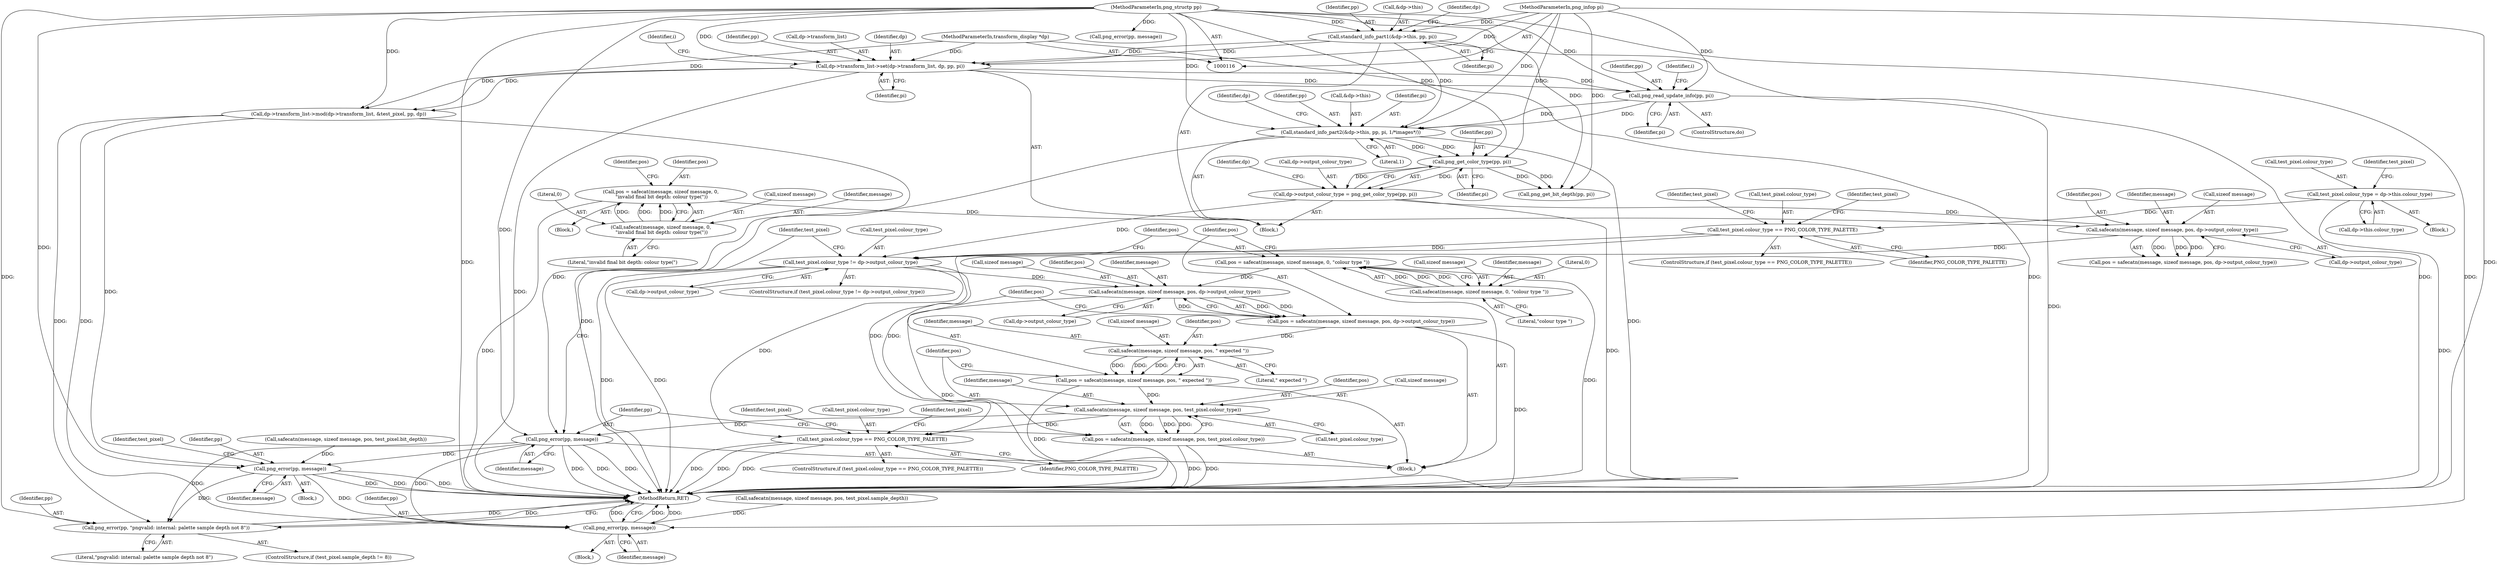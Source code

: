 digraph "1_Android_9d4853418ab2f754c2b63e091c29c5529b8b86ca_149@pointer" {
"1000366" [label="(Call,safecatn(message, sizeof message, pos, dp->output_colour_type))"];
"1000356" [label="(Call,pos = safecat(message, sizeof message, 0, \"colour type \"))"];
"1000358" [label="(Call,safecat(message, sizeof message, 0, \"colour type \"))"];
"1000346" [label="(Call,test_pixel.colour_type != dp->output_colour_type)"];
"1000291" [label="(Call,test_pixel.colour_type == PNG_COLOR_TYPE_PALETTE)"];
"1000272" [label="(Call,test_pixel.colour_type = dp->this.colour_type)"];
"1000235" [label="(Call,safecatn(message, sizeof message, pos, dp->output_colour_type))"];
"1000225" [label="(Call,pos = safecat(message, sizeof message, 0,\n \"invalid final bit depth: colour type(\"))"];
"1000227" [label="(Call,safecat(message, sizeof message, 0,\n \"invalid final bit depth: colour type(\"))"];
"1000160" [label="(Call,dp->output_colour_type = png_get_color_type(pp, pi))"];
"1000164" [label="(Call,png_get_color_type(pp, pi))"];
"1000152" [label="(Call,standard_info_part2(&dp->this, pp, pi, 1/*images*/))"];
"1000121" [label="(Call,standard_info_part1(&dp->this, pp, pi))"];
"1000118" [label="(MethodParameterIn,png_structp pp)"];
"1000119" [label="(MethodParameterIn,png_infop pi)"];
"1000145" [label="(Call,png_read_update_info(pp, pi))"];
"1000128" [label="(Call,dp->transform_list->set(dp->transform_list, dp, pp, pi))"];
"1000117" [label="(MethodParameterIn,transform_display *dp)"];
"1000364" [label="(Call,pos = safecatn(message, sizeof message, pos, dp->output_colour_type))"];
"1000376" [label="(Call,safecat(message, sizeof message, pos, \" expected \"))"];
"1000374" [label="(Call,pos = safecat(message, sizeof message, pos, \" expected \"))"];
"1000384" [label="(Call,safecatn(message, sizeof message, pos, test_pixel.colour_type))"];
"1000382" [label="(Call,pos = safecatn(message, sizeof message, pos, test_pixel.colour_type))"];
"1000392" [label="(Call,png_error(pp, message))"];
"1000442" [label="(Call,png_error(pp, message))"];
"1000458" [label="(Call,png_error(pp, \"pngvalid: internal: palette sample depth not 8\"))"];
"1000509" [label="(Call,png_error(pp, message))"];
"1000446" [label="(Call,test_pixel.colour_type == PNG_COLOR_TYPE_PALETTE)"];
"1000283" [label="(Identifier,test_pixel)"];
"1000227" [label="(Call,safecat(message, sizeof message, 0,\n \"invalid final bit depth: colour type(\"))"];
"1000133" [label="(Identifier,pp)"];
"1000465" [label="(Identifier,test_pixel)"];
"1000385" [label="(Identifier,message)"];
"1000388" [label="(Identifier,pos)"];
"1000226" [label="(Identifier,pos)"];
"1000359" [label="(Identifier,message)"];
"1000443" [label="(Identifier,pp)"];
"1000134" [label="(Identifier,pi)"];
"1000118" [label="(MethodParameterIn,png_structp pp)"];
"1000367" [label="(Identifier,message)"];
"1000264" [label="(Block,)"];
"1000458" [label="(Call,png_error(pp, \"pngvalid: internal: palette sample depth not 8\"))"];
"1000166" [label="(Identifier,pi)"];
"1000386" [label="(Call,sizeof message)"];
"1000357" [label="(Identifier,pos)"];
"1000272" [label="(Call,test_pixel.colour_type = dp->this.colour_type)"];
"1000129" [label="(Call,dp->transform_list)"];
"1000442" [label="(Call,png_error(pp, message))"];
"1000127" [label="(Identifier,pi)"];
"1000510" [label="(Identifier,pp)"];
"1000364" [label="(Call,pos = safecatn(message, sizeof message, pos, dp->output_colour_type))"];
"1000375" [label="(Identifier,pos)"];
"1000233" [label="(Call,pos = safecatn(message, sizeof message, pos, dp->output_colour_type))"];
"1000371" [label="(Call,dp->output_colour_type)"];
"1000298" [label="(Identifier,test_pixel)"];
"1000362" [label="(Literal,0)"];
"1000450" [label="(Identifier,PNG_COLOR_TYPE_PALETTE)"];
"1000132" [label="(Identifier,dp)"];
"1000434" [label="(Call,safecatn(message, sizeof message, pos, test_pixel.bit_depth))"];
"1000225" [label="(Call,pos = safecat(message, sizeof message, 0,\n \"invalid final bit depth: colour type(\"))"];
"1000470" [label="(Block,)"];
"1000222" [label="(Block,)"];
"1000165" [label="(Identifier,pp)"];
"1000460" [label="(Literal,\"pngvalid: internal: palette sample depth not 8\")"];
"1000366" [label="(Call,safecatn(message, sizeof message, pos, dp->output_colour_type))"];
"1000152" [label="(Call,standard_info_part2(&dp->this, pp, pi, 1/*images*/))"];
"1000381" [label="(Literal,\" expected \")"];
"1000119" [label="(MethodParameterIn,png_infop pi)"];
"1000159" [label="(Literal,1)"];
"1000120" [label="(Block,)"];
"1000261" [label="(Call,png_error(pp, message))"];
"1000162" [label="(Identifier,dp)"];
"1000138" [label="(Identifier,i)"];
"1000157" [label="(Identifier,pp)"];
"1000392" [label="(Call,png_error(pp, message))"];
"1000144" [label="(ControlStructure,do)"];
"1000229" [label="(Call,sizeof message)"];
"1000345" [label="(ControlStructure,if (test_pixel.colour_type != dp->output_colour_type))"];
"1000117" [label="(MethodParameterIn,transform_display *dp)"];
"1000376" [label="(Call,safecat(message, sizeof message, pos, \" expected \"))"];
"1000382" [label="(Call,pos = safecatn(message, sizeof message, pos, test_pixel.colour_type))"];
"1000384" [label="(Call,safecatn(message, sizeof message, pos, test_pixel.colour_type))"];
"1000235" [label="(Call,safecatn(message, sizeof message, pos, dp->output_colour_type))"];
"1000446" [label="(Call,test_pixel.colour_type == PNG_COLOR_TYPE_PALETTE)"];
"1000228" [label="(Identifier,message)"];
"1000153" [label="(Call,&dp->this)"];
"1000350" [label="(Call,dp->output_colour_type)"];
"1000232" [label="(Literal,\"invalid final bit depth: colour type(\")"];
"1000511" [label="(Identifier,message)"];
"1000448" [label="(Identifier,test_pixel)"];
"1000393" [label="(Identifier,pp)"];
"1000444" [label="(Identifier,message)"];
"1000169" [label="(Identifier,dp)"];
"1000459" [label="(Identifier,pp)"];
"1000161" [label="(Call,dp->output_colour_type)"];
"1000452" [label="(ControlStructure,if (test_pixel.sample_depth != 8))"];
"1000455" [label="(Identifier,test_pixel)"];
"1000291" [label="(Call,test_pixel.colour_type == PNG_COLOR_TYPE_PALETTE)"];
"1000383" [label="(Identifier,pos)"];
"1000380" [label="(Identifier,pos)"];
"1000337" [label="(Call,dp->transform_list->mod(dp->transform_list, &test_pixel, pp, dp))"];
"1000447" [label="(Call,test_pixel.colour_type)"];
"1000292" [label="(Call,test_pixel.colour_type)"];
"1000377" [label="(Identifier,message)"];
"1000240" [label="(Call,dp->output_colour_type)"];
"1000234" [label="(Identifier,pos)"];
"1000126" [label="(Identifier,pp)"];
"1000374" [label="(Call,pos = safecat(message, sizeof message, pos, \" expected \"))"];
"1000363" [label="(Literal,\"colour type \")"];
"1000146" [label="(Identifier,pp)"];
"1000290" [label="(ControlStructure,if (test_pixel.colour_type == PNG_COLOR_TYPE_PALETTE))"];
"1000121" [label="(Call,standard_info_part1(&dp->this, pp, pi))"];
"1000346" [label="(Call,test_pixel.colour_type != dp->output_colour_type)"];
"1000158" [label="(Identifier,pi)"];
"1000445" [label="(ControlStructure,if (test_pixel.colour_type == PNG_COLOR_TYPE_PALETTE))"];
"1000304" [label="(Identifier,test_pixel)"];
"1000365" [label="(Identifier,pos)"];
"1000122" [label="(Call,&dp->this)"];
"1000147" [label="(Identifier,pi)"];
"1000394" [label="(Identifier,message)"];
"1000512" [label="(MethodReturn,RET)"];
"1000276" [label="(Call,dp->this.colour_type)"];
"1000347" [label="(Call,test_pixel.colour_type)"];
"1000378" [label="(Call,sizeof message)"];
"1000239" [label="(Identifier,pos)"];
"1000128" [label="(Call,dp->transform_list->set(dp->transform_list, dp, pp, pi))"];
"1000150" [label="(Identifier,i)"];
"1000389" [label="(Call,test_pixel.colour_type)"];
"1000368" [label="(Call,sizeof message)"];
"1000509" [label="(Call,png_error(pp, message))"];
"1000295" [label="(Identifier,PNG_COLOR_TYPE_PALETTE)"];
"1000164" [label="(Call,png_get_color_type(pp, pi))"];
"1000145" [label="(Call,png_read_update_info(pp, pi))"];
"1000171" [label="(Call,png_get_bit_depth(pp, pi))"];
"1000130" [label="(Identifier,dp)"];
"1000236" [label="(Identifier,message)"];
"1000501" [label="(Call,safecatn(message, sizeof message, pos, test_pixel.sample_depth))"];
"1000370" [label="(Identifier,pos)"];
"1000273" [label="(Call,test_pixel.colour_type)"];
"1000356" [label="(Call,pos = safecat(message, sizeof message, 0, \"colour type \"))"];
"1000358" [label="(Call,safecat(message, sizeof message, 0, \"colour type \"))"];
"1000231" [label="(Literal,0)"];
"1000237" [label="(Call,sizeof message)"];
"1000398" [label="(Identifier,test_pixel)"];
"1000360" [label="(Call,sizeof message)"];
"1000353" [label="(Block,)"];
"1000160" [label="(Call,dp->output_colour_type = png_get_color_type(pp, pi))"];
"1000403" [label="(Block,)"];
"1000366" -> "1000364"  [label="AST: "];
"1000366" -> "1000371"  [label="CFG: "];
"1000367" -> "1000366"  [label="AST: "];
"1000368" -> "1000366"  [label="AST: "];
"1000370" -> "1000366"  [label="AST: "];
"1000371" -> "1000366"  [label="AST: "];
"1000364" -> "1000366"  [label="CFG: "];
"1000366" -> "1000512"  [label="DDG: "];
"1000366" -> "1000364"  [label="DDG: "];
"1000366" -> "1000364"  [label="DDG: "];
"1000366" -> "1000364"  [label="DDG: "];
"1000356" -> "1000366"  [label="DDG: "];
"1000346" -> "1000366"  [label="DDG: "];
"1000356" -> "1000353"  [label="AST: "];
"1000356" -> "1000358"  [label="CFG: "];
"1000357" -> "1000356"  [label="AST: "];
"1000358" -> "1000356"  [label="AST: "];
"1000365" -> "1000356"  [label="CFG: "];
"1000356" -> "1000512"  [label="DDG: "];
"1000358" -> "1000356"  [label="DDG: "];
"1000358" -> "1000356"  [label="DDG: "];
"1000358" -> "1000356"  [label="DDG: "];
"1000358" -> "1000363"  [label="CFG: "];
"1000359" -> "1000358"  [label="AST: "];
"1000360" -> "1000358"  [label="AST: "];
"1000362" -> "1000358"  [label="AST: "];
"1000363" -> "1000358"  [label="AST: "];
"1000346" -> "1000345"  [label="AST: "];
"1000346" -> "1000350"  [label="CFG: "];
"1000347" -> "1000346"  [label="AST: "];
"1000350" -> "1000346"  [label="AST: "];
"1000357" -> "1000346"  [label="CFG: "];
"1000398" -> "1000346"  [label="CFG: "];
"1000346" -> "1000512"  [label="DDG: "];
"1000346" -> "1000512"  [label="DDG: "];
"1000291" -> "1000346"  [label="DDG: "];
"1000235" -> "1000346"  [label="DDG: "];
"1000160" -> "1000346"  [label="DDG: "];
"1000346" -> "1000384"  [label="DDG: "];
"1000346" -> "1000446"  [label="DDG: "];
"1000291" -> "1000290"  [label="AST: "];
"1000291" -> "1000295"  [label="CFG: "];
"1000292" -> "1000291"  [label="AST: "];
"1000295" -> "1000291"  [label="AST: "];
"1000298" -> "1000291"  [label="CFG: "];
"1000304" -> "1000291"  [label="CFG: "];
"1000272" -> "1000291"  [label="DDG: "];
"1000291" -> "1000446"  [label="DDG: "];
"1000272" -> "1000264"  [label="AST: "];
"1000272" -> "1000276"  [label="CFG: "];
"1000273" -> "1000272"  [label="AST: "];
"1000276" -> "1000272"  [label="AST: "];
"1000283" -> "1000272"  [label="CFG: "];
"1000272" -> "1000512"  [label="DDG: "];
"1000235" -> "1000233"  [label="AST: "];
"1000235" -> "1000240"  [label="CFG: "];
"1000236" -> "1000235"  [label="AST: "];
"1000237" -> "1000235"  [label="AST: "];
"1000239" -> "1000235"  [label="AST: "];
"1000240" -> "1000235"  [label="AST: "];
"1000233" -> "1000235"  [label="CFG: "];
"1000235" -> "1000233"  [label="DDG: "];
"1000235" -> "1000233"  [label="DDG: "];
"1000235" -> "1000233"  [label="DDG: "];
"1000225" -> "1000235"  [label="DDG: "];
"1000160" -> "1000235"  [label="DDG: "];
"1000225" -> "1000222"  [label="AST: "];
"1000225" -> "1000227"  [label="CFG: "];
"1000226" -> "1000225"  [label="AST: "];
"1000227" -> "1000225"  [label="AST: "];
"1000234" -> "1000225"  [label="CFG: "];
"1000225" -> "1000512"  [label="DDG: "];
"1000227" -> "1000225"  [label="DDG: "];
"1000227" -> "1000225"  [label="DDG: "];
"1000227" -> "1000225"  [label="DDG: "];
"1000227" -> "1000232"  [label="CFG: "];
"1000228" -> "1000227"  [label="AST: "];
"1000229" -> "1000227"  [label="AST: "];
"1000231" -> "1000227"  [label="AST: "];
"1000232" -> "1000227"  [label="AST: "];
"1000160" -> "1000120"  [label="AST: "];
"1000160" -> "1000164"  [label="CFG: "];
"1000161" -> "1000160"  [label="AST: "];
"1000164" -> "1000160"  [label="AST: "];
"1000169" -> "1000160"  [label="CFG: "];
"1000160" -> "1000512"  [label="DDG: "];
"1000164" -> "1000160"  [label="DDG: "];
"1000164" -> "1000160"  [label="DDG: "];
"1000164" -> "1000166"  [label="CFG: "];
"1000165" -> "1000164"  [label="AST: "];
"1000166" -> "1000164"  [label="AST: "];
"1000152" -> "1000164"  [label="DDG: "];
"1000152" -> "1000164"  [label="DDG: "];
"1000118" -> "1000164"  [label="DDG: "];
"1000119" -> "1000164"  [label="DDG: "];
"1000164" -> "1000171"  [label="DDG: "];
"1000164" -> "1000171"  [label="DDG: "];
"1000152" -> "1000120"  [label="AST: "];
"1000152" -> "1000159"  [label="CFG: "];
"1000153" -> "1000152"  [label="AST: "];
"1000157" -> "1000152"  [label="AST: "];
"1000158" -> "1000152"  [label="AST: "];
"1000159" -> "1000152"  [label="AST: "];
"1000162" -> "1000152"  [label="CFG: "];
"1000152" -> "1000512"  [label="DDG: "];
"1000152" -> "1000512"  [label="DDG: "];
"1000121" -> "1000152"  [label="DDG: "];
"1000145" -> "1000152"  [label="DDG: "];
"1000145" -> "1000152"  [label="DDG: "];
"1000118" -> "1000152"  [label="DDG: "];
"1000119" -> "1000152"  [label="DDG: "];
"1000121" -> "1000120"  [label="AST: "];
"1000121" -> "1000127"  [label="CFG: "];
"1000122" -> "1000121"  [label="AST: "];
"1000126" -> "1000121"  [label="AST: "];
"1000127" -> "1000121"  [label="AST: "];
"1000130" -> "1000121"  [label="CFG: "];
"1000121" -> "1000512"  [label="DDG: "];
"1000118" -> "1000121"  [label="DDG: "];
"1000119" -> "1000121"  [label="DDG: "];
"1000121" -> "1000128"  [label="DDG: "];
"1000121" -> "1000128"  [label="DDG: "];
"1000118" -> "1000116"  [label="AST: "];
"1000118" -> "1000512"  [label="DDG: "];
"1000118" -> "1000128"  [label="DDG: "];
"1000118" -> "1000145"  [label="DDG: "];
"1000118" -> "1000171"  [label="DDG: "];
"1000118" -> "1000261"  [label="DDG: "];
"1000118" -> "1000337"  [label="DDG: "];
"1000118" -> "1000392"  [label="DDG: "];
"1000118" -> "1000442"  [label="DDG: "];
"1000118" -> "1000458"  [label="DDG: "];
"1000118" -> "1000509"  [label="DDG: "];
"1000119" -> "1000116"  [label="AST: "];
"1000119" -> "1000512"  [label="DDG: "];
"1000119" -> "1000128"  [label="DDG: "];
"1000119" -> "1000145"  [label="DDG: "];
"1000119" -> "1000171"  [label="DDG: "];
"1000145" -> "1000144"  [label="AST: "];
"1000145" -> "1000147"  [label="CFG: "];
"1000146" -> "1000145"  [label="AST: "];
"1000147" -> "1000145"  [label="AST: "];
"1000150" -> "1000145"  [label="CFG: "];
"1000145" -> "1000512"  [label="DDG: "];
"1000128" -> "1000145"  [label="DDG: "];
"1000128" -> "1000145"  [label="DDG: "];
"1000128" -> "1000120"  [label="AST: "];
"1000128" -> "1000134"  [label="CFG: "];
"1000129" -> "1000128"  [label="AST: "];
"1000132" -> "1000128"  [label="AST: "];
"1000133" -> "1000128"  [label="AST: "];
"1000134" -> "1000128"  [label="AST: "];
"1000138" -> "1000128"  [label="CFG: "];
"1000128" -> "1000512"  [label="DDG: "];
"1000117" -> "1000128"  [label="DDG: "];
"1000128" -> "1000337"  [label="DDG: "];
"1000128" -> "1000337"  [label="DDG: "];
"1000117" -> "1000116"  [label="AST: "];
"1000117" -> "1000512"  [label="DDG: "];
"1000117" -> "1000337"  [label="DDG: "];
"1000364" -> "1000353"  [label="AST: "];
"1000365" -> "1000364"  [label="AST: "];
"1000375" -> "1000364"  [label="CFG: "];
"1000364" -> "1000512"  [label="DDG: "];
"1000364" -> "1000376"  [label="DDG: "];
"1000376" -> "1000374"  [label="AST: "];
"1000376" -> "1000381"  [label="CFG: "];
"1000377" -> "1000376"  [label="AST: "];
"1000378" -> "1000376"  [label="AST: "];
"1000380" -> "1000376"  [label="AST: "];
"1000381" -> "1000376"  [label="AST: "];
"1000374" -> "1000376"  [label="CFG: "];
"1000376" -> "1000374"  [label="DDG: "];
"1000376" -> "1000374"  [label="DDG: "];
"1000376" -> "1000374"  [label="DDG: "];
"1000374" -> "1000353"  [label="AST: "];
"1000375" -> "1000374"  [label="AST: "];
"1000383" -> "1000374"  [label="CFG: "];
"1000374" -> "1000512"  [label="DDG: "];
"1000374" -> "1000384"  [label="DDG: "];
"1000384" -> "1000382"  [label="AST: "];
"1000384" -> "1000389"  [label="CFG: "];
"1000385" -> "1000384"  [label="AST: "];
"1000386" -> "1000384"  [label="AST: "];
"1000388" -> "1000384"  [label="AST: "];
"1000389" -> "1000384"  [label="AST: "];
"1000382" -> "1000384"  [label="CFG: "];
"1000384" -> "1000382"  [label="DDG: "];
"1000384" -> "1000382"  [label="DDG: "];
"1000384" -> "1000382"  [label="DDG: "];
"1000384" -> "1000392"  [label="DDG: "];
"1000384" -> "1000446"  [label="DDG: "];
"1000382" -> "1000353"  [label="AST: "];
"1000383" -> "1000382"  [label="AST: "];
"1000393" -> "1000382"  [label="CFG: "];
"1000382" -> "1000512"  [label="DDG: "];
"1000382" -> "1000512"  [label="DDG: "];
"1000392" -> "1000353"  [label="AST: "];
"1000392" -> "1000394"  [label="CFG: "];
"1000393" -> "1000392"  [label="AST: "];
"1000394" -> "1000392"  [label="AST: "];
"1000398" -> "1000392"  [label="CFG: "];
"1000392" -> "1000512"  [label="DDG: "];
"1000392" -> "1000512"  [label="DDG: "];
"1000392" -> "1000512"  [label="DDG: "];
"1000337" -> "1000392"  [label="DDG: "];
"1000392" -> "1000442"  [label="DDG: "];
"1000392" -> "1000458"  [label="DDG: "];
"1000392" -> "1000509"  [label="DDG: "];
"1000442" -> "1000403"  [label="AST: "];
"1000442" -> "1000444"  [label="CFG: "];
"1000443" -> "1000442"  [label="AST: "];
"1000444" -> "1000442"  [label="AST: "];
"1000448" -> "1000442"  [label="CFG: "];
"1000442" -> "1000512"  [label="DDG: "];
"1000442" -> "1000512"  [label="DDG: "];
"1000442" -> "1000512"  [label="DDG: "];
"1000337" -> "1000442"  [label="DDG: "];
"1000434" -> "1000442"  [label="DDG: "];
"1000442" -> "1000458"  [label="DDG: "];
"1000442" -> "1000509"  [label="DDG: "];
"1000458" -> "1000452"  [label="AST: "];
"1000458" -> "1000460"  [label="CFG: "];
"1000459" -> "1000458"  [label="AST: "];
"1000460" -> "1000458"  [label="AST: "];
"1000512" -> "1000458"  [label="CFG: "];
"1000458" -> "1000512"  [label="DDG: "];
"1000458" -> "1000512"  [label="DDG: "];
"1000337" -> "1000458"  [label="DDG: "];
"1000509" -> "1000470"  [label="AST: "];
"1000509" -> "1000511"  [label="CFG: "];
"1000510" -> "1000509"  [label="AST: "];
"1000511" -> "1000509"  [label="AST: "];
"1000512" -> "1000509"  [label="CFG: "];
"1000509" -> "1000512"  [label="DDG: "];
"1000509" -> "1000512"  [label="DDG: "];
"1000509" -> "1000512"  [label="DDG: "];
"1000337" -> "1000509"  [label="DDG: "];
"1000501" -> "1000509"  [label="DDG: "];
"1000446" -> "1000445"  [label="AST: "];
"1000446" -> "1000450"  [label="CFG: "];
"1000447" -> "1000446"  [label="AST: "];
"1000450" -> "1000446"  [label="AST: "];
"1000455" -> "1000446"  [label="CFG: "];
"1000465" -> "1000446"  [label="CFG: "];
"1000446" -> "1000512"  [label="DDG: "];
"1000446" -> "1000512"  [label="DDG: "];
"1000446" -> "1000512"  [label="DDG: "];
}
